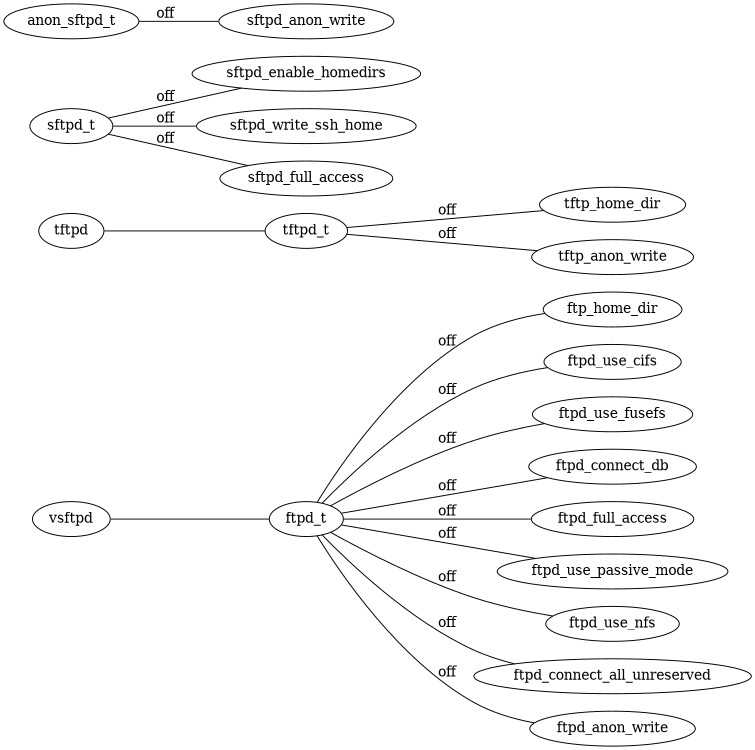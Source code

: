 // None
graph {
rankdir=LR
size="8,5"
	vsftpd
	ftpd_t
		vsftpd -- ftpd_t
	ftp_home_dir
	ftpd_t
		ftpd_t -- ftp_home_dir [label=off]
	ftpd_use_cifs
	ftpd_t
		ftpd_t -- ftpd_use_cifs [label=off]
	ftpd_use_fusefs
	ftpd_t
		ftpd_t -- ftpd_use_fusefs [label=off]
	ftpd_connect_db
	ftpd_t
		ftpd_t -- ftpd_connect_db [label=off]
	ftpd_full_access
	ftpd_t
		ftpd_t -- ftpd_full_access [label=off]
	tftp_home_dir
	tftpd_t
		tftpd_t -- tftp_home_dir [label=off]
	sftpd_enable_homedirs
	sftpd_t
		sftpd_t -- sftpd_enable_homedirs [label=off]
	ftpd_use_passive_mode
	ftpd_t
		ftpd_t -- ftpd_use_passive_mode [label=off]
	sftpd_write_ssh_home
	sftpd_t
		sftpd_t -- sftpd_write_ssh_home [label=off]
	ftpd_use_nfs
	ftpd_t
		ftpd_t -- ftpd_use_nfs [label=off]
	ftpd_connect_all_unreserved
	ftpd_t
		ftpd_t -- ftpd_connect_all_unreserved [label=off]
	sftpd_full_access
	sftpd_t
		sftpd_t -- sftpd_full_access [label=off]
	tftp_anon_write
	tftpd_t
		tftpd_t -- tftp_anon_write [label=off]
	ftpd_anon_write
	ftpd_t
		ftpd_t -- ftpd_anon_write [label=off]
	sftpd_anon_write
	anon_sftpd_t
		anon_sftpd_t -- sftpd_anon_write [label=off]
	tftpd
		tftpd -- tftpd_t
}